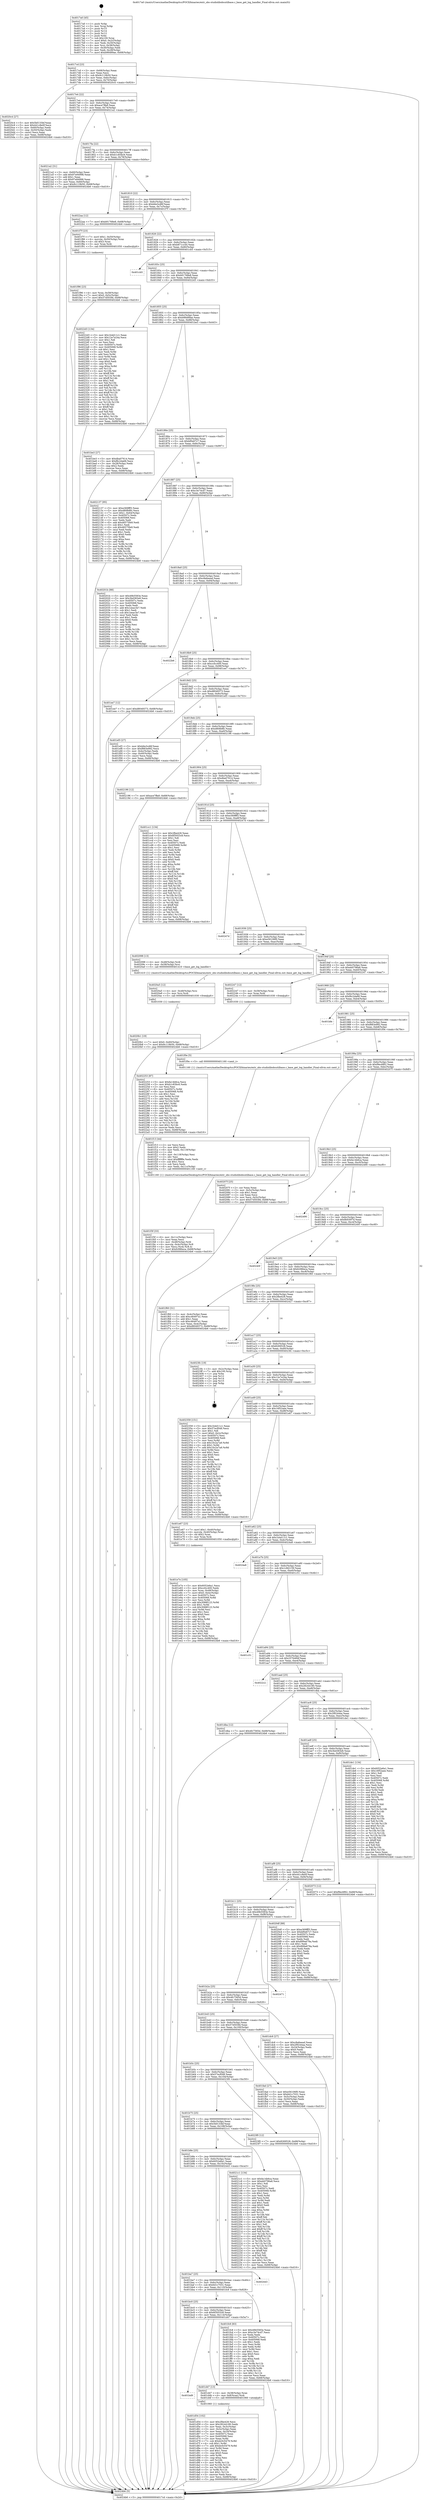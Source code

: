 digraph "0x4017a0" {
  label = "0x4017a0 (/mnt/c/Users/mathe/Desktop/tcc/POCII/binaries/extr_obs-studiolibobsutilbase.c_base_get_log_handler_Final-ollvm.out::main(0))"
  labelloc = "t"
  node[shape=record]

  Entry [label="",width=0.3,height=0.3,shape=circle,fillcolor=black,style=filled]
  "0x4017cd" [label="{
     0x4017cd [23]\l
     | [instrs]\l
     &nbsp;&nbsp;0x4017cd \<+3\>: mov -0x68(%rbp),%eax\l
     &nbsp;&nbsp;0x4017d0 \<+2\>: mov %eax,%ecx\l
     &nbsp;&nbsp;0x4017d2 \<+6\>: sub $0x9c119b50,%ecx\l
     &nbsp;&nbsp;0x4017d8 \<+3\>: mov %eax,-0x6c(%rbp)\l
     &nbsp;&nbsp;0x4017db \<+3\>: mov %ecx,-0x70(%rbp)\l
     &nbsp;&nbsp;0x4017de \<+6\>: je 00000000004020c4 \<main+0x924\>\l
  }"]
  "0x4020c4" [label="{
     0x4020c4 [27]\l
     | [instrs]\l
     &nbsp;&nbsp;0x4020c4 \<+5\>: mov $0x5bf133bf,%eax\l
     &nbsp;&nbsp;0x4020c9 \<+5\>: mov $0x441c8e0f,%ecx\l
     &nbsp;&nbsp;0x4020ce \<+3\>: mov -0x60(%rbp),%edx\l
     &nbsp;&nbsp;0x4020d1 \<+3\>: cmp -0x50(%rbp),%edx\l
     &nbsp;&nbsp;0x4020d4 \<+3\>: cmovl %ecx,%eax\l
     &nbsp;&nbsp;0x4020d7 \<+3\>: mov %eax,-0x68(%rbp)\l
     &nbsp;&nbsp;0x4020da \<+5\>: jmp 00000000004024b6 \<main+0xd16\>\l
  }"]
  "0x4017e4" [label="{
     0x4017e4 [22]\l
     | [instrs]\l
     &nbsp;&nbsp;0x4017e4 \<+5\>: jmp 00000000004017e9 \<main+0x49\>\l
     &nbsp;&nbsp;0x4017e9 \<+3\>: mov -0x6c(%rbp),%eax\l
     &nbsp;&nbsp;0x4017ec \<+5\>: sub $0xace7ffa9,%eax\l
     &nbsp;&nbsp;0x4017f1 \<+3\>: mov %eax,-0x74(%rbp)\l
     &nbsp;&nbsp;0x4017f4 \<+6\>: je 00000000004021a2 \<main+0xa02\>\l
  }"]
  Exit [label="",width=0.3,height=0.3,shape=circle,fillcolor=black,style=filled,peripheries=2]
  "0x4021a2" [label="{
     0x4021a2 [31]\l
     | [instrs]\l
     &nbsp;&nbsp;0x4021a2 \<+3\>: mov -0x60(%rbp),%eax\l
     &nbsp;&nbsp;0x4021a5 \<+5\>: add $0x97e94998,%eax\l
     &nbsp;&nbsp;0x4021aa \<+3\>: add $0x1,%eax\l
     &nbsp;&nbsp;0x4021ad \<+5\>: sub $0x97e94998,%eax\l
     &nbsp;&nbsp;0x4021b2 \<+3\>: mov %eax,-0x60(%rbp)\l
     &nbsp;&nbsp;0x4021b5 \<+7\>: movl $0x9c119b50,-0x68(%rbp)\l
     &nbsp;&nbsp;0x4021bc \<+5\>: jmp 00000000004024b6 \<main+0xd16\>\l
  }"]
  "0x4017fa" [label="{
     0x4017fa [22]\l
     | [instrs]\l
     &nbsp;&nbsp;0x4017fa \<+5\>: jmp 00000000004017ff \<main+0x5f\>\l
     &nbsp;&nbsp;0x4017ff \<+3\>: mov -0x6c(%rbp),%eax\l
     &nbsp;&nbsp;0x401802 \<+5\>: sub $0xb1c83bc6,%eax\l
     &nbsp;&nbsp;0x401807 \<+3\>: mov %eax,-0x78(%rbp)\l
     &nbsp;&nbsp;0x40180a \<+6\>: je 00000000004022aa \<main+0xb0a\>\l
  }"]
  "0x402253" [label="{
     0x402253 [87]\l
     | [instrs]\l
     &nbsp;&nbsp;0x402253 \<+5\>: mov $0xfa14b6ca,%ecx\l
     &nbsp;&nbsp;0x402258 \<+5\>: mov $0xb1c83bc6,%edx\l
     &nbsp;&nbsp;0x40225d \<+2\>: xor %esi,%esi\l
     &nbsp;&nbsp;0x40225f \<+8\>: mov 0x40507c,%r8d\l
     &nbsp;&nbsp;0x402267 \<+8\>: mov 0x405068,%r9d\l
     &nbsp;&nbsp;0x40226f \<+3\>: sub $0x1,%esi\l
     &nbsp;&nbsp;0x402272 \<+3\>: mov %r8d,%r10d\l
     &nbsp;&nbsp;0x402275 \<+3\>: add %esi,%r10d\l
     &nbsp;&nbsp;0x402278 \<+4\>: imul %r10d,%r8d\l
     &nbsp;&nbsp;0x40227c \<+4\>: and $0x1,%r8d\l
     &nbsp;&nbsp;0x402280 \<+4\>: cmp $0x0,%r8d\l
     &nbsp;&nbsp;0x402284 \<+4\>: sete %r11b\l
     &nbsp;&nbsp;0x402288 \<+4\>: cmp $0xa,%r9d\l
     &nbsp;&nbsp;0x40228c \<+3\>: setl %bl\l
     &nbsp;&nbsp;0x40228f \<+3\>: mov %r11b,%r14b\l
     &nbsp;&nbsp;0x402292 \<+3\>: and %bl,%r14b\l
     &nbsp;&nbsp;0x402295 \<+3\>: xor %bl,%r11b\l
     &nbsp;&nbsp;0x402298 \<+3\>: or %r11b,%r14b\l
     &nbsp;&nbsp;0x40229b \<+4\>: test $0x1,%r14b\l
     &nbsp;&nbsp;0x40229f \<+3\>: cmovne %edx,%ecx\l
     &nbsp;&nbsp;0x4022a2 \<+3\>: mov %ecx,-0x68(%rbp)\l
     &nbsp;&nbsp;0x4022a5 \<+5\>: jmp 00000000004024b6 \<main+0xd16\>\l
  }"]
  "0x4022aa" [label="{
     0x4022aa [12]\l
     | [instrs]\l
     &nbsp;&nbsp;0x4022aa \<+7\>: movl $0xb91768e8,-0x68(%rbp)\l
     &nbsp;&nbsp;0x4022b1 \<+5\>: jmp 00000000004024b6 \<main+0xd16\>\l
  }"]
  "0x401810" [label="{
     0x401810 [22]\l
     | [instrs]\l
     &nbsp;&nbsp;0x401810 \<+5\>: jmp 0000000000401815 \<main+0x75\>\l
     &nbsp;&nbsp;0x401815 \<+3\>: mov -0x6c(%rbp),%eax\l
     &nbsp;&nbsp;0x401818 \<+5\>: sub $0xb6e3cd6f,%eax\l
     &nbsp;&nbsp;0x40181d \<+3\>: mov %eax,-0x7c(%rbp)\l
     &nbsp;&nbsp;0x401820 \<+6\>: je 0000000000401f7f \<main+0x7df\>\l
  }"]
  "0x4020b1" [label="{
     0x4020b1 [19]\l
     | [instrs]\l
     &nbsp;&nbsp;0x4020b1 \<+7\>: movl $0x0,-0x60(%rbp)\l
     &nbsp;&nbsp;0x4020b8 \<+7\>: movl $0x9c119b50,-0x68(%rbp)\l
     &nbsp;&nbsp;0x4020bf \<+5\>: jmp 00000000004024b6 \<main+0xd16\>\l
  }"]
  "0x401f7f" [label="{
     0x401f7f [23]\l
     | [instrs]\l
     &nbsp;&nbsp;0x401f7f \<+7\>: movl $0x1,-0x50(%rbp)\l
     &nbsp;&nbsp;0x401f86 \<+4\>: movslq -0x50(%rbp),%rax\l
     &nbsp;&nbsp;0x401f8a \<+4\>: shl $0x3,%rax\l
     &nbsp;&nbsp;0x401f8e \<+3\>: mov %rax,%rdi\l
     &nbsp;&nbsp;0x401f91 \<+5\>: call 0000000000401050 \<malloc@plt\>\l
     | [calls]\l
     &nbsp;&nbsp;0x401050 \{1\} (unknown)\l
  }"]
  "0x401826" [label="{
     0x401826 [22]\l
     | [instrs]\l
     &nbsp;&nbsp;0x401826 \<+5\>: jmp 000000000040182b \<main+0x8b\>\l
     &nbsp;&nbsp;0x40182b \<+3\>: mov -0x6c(%rbp),%eax\l
     &nbsp;&nbsp;0x40182e \<+5\>: sub $0xb871cc44,%eax\l
     &nbsp;&nbsp;0x401833 \<+3\>: mov %eax,-0x80(%rbp)\l
     &nbsp;&nbsp;0x401836 \<+6\>: je 0000000000401cb5 \<main+0x515\>\l
  }"]
  "0x4020a5" [label="{
     0x4020a5 [12]\l
     | [instrs]\l
     &nbsp;&nbsp;0x4020a5 \<+4\>: mov -0x48(%rbp),%rsi\l
     &nbsp;&nbsp;0x4020a9 \<+3\>: mov %rsi,%rdi\l
     &nbsp;&nbsp;0x4020ac \<+5\>: call 0000000000401030 \<free@plt\>\l
     | [calls]\l
     &nbsp;&nbsp;0x401030 \{1\} (unknown)\l
  }"]
  "0x401cb5" [label="{
     0x401cb5\l
  }", style=dashed]
  "0x40183c" [label="{
     0x40183c [25]\l
     | [instrs]\l
     &nbsp;&nbsp;0x40183c \<+5\>: jmp 0000000000401841 \<main+0xa1\>\l
     &nbsp;&nbsp;0x401841 \<+3\>: mov -0x6c(%rbp),%eax\l
     &nbsp;&nbsp;0x401844 \<+5\>: sub $0xb91768e8,%eax\l
     &nbsp;&nbsp;0x401849 \<+6\>: mov %eax,-0x84(%rbp)\l
     &nbsp;&nbsp;0x40184f \<+6\>: je 00000000004022d3 \<main+0xb33\>\l
  }"]
  "0x401f96" [label="{
     0x401f96 [23]\l
     | [instrs]\l
     &nbsp;&nbsp;0x401f96 \<+4\>: mov %rax,-0x58(%rbp)\l
     &nbsp;&nbsp;0x401f9a \<+7\>: movl $0x0,-0x5c(%rbp)\l
     &nbsp;&nbsp;0x401fa1 \<+7\>: movl $0x57d503fd,-0x68(%rbp)\l
     &nbsp;&nbsp;0x401fa8 \<+5\>: jmp 00000000004024b6 \<main+0xd16\>\l
  }"]
  "0x4022d3" [label="{
     0x4022d3 [134]\l
     | [instrs]\l
     &nbsp;&nbsp;0x4022d3 \<+5\>: mov $0x1b4d11c1,%eax\l
     &nbsp;&nbsp;0x4022d8 \<+5\>: mov $0x12e7e24a,%ecx\l
     &nbsp;&nbsp;0x4022dd \<+2\>: mov $0x1,%dl\l
     &nbsp;&nbsp;0x4022df \<+2\>: xor %esi,%esi\l
     &nbsp;&nbsp;0x4022e1 \<+7\>: mov 0x40507c,%edi\l
     &nbsp;&nbsp;0x4022e8 \<+8\>: mov 0x405068,%r8d\l
     &nbsp;&nbsp;0x4022f0 \<+3\>: sub $0x1,%esi\l
     &nbsp;&nbsp;0x4022f3 \<+3\>: mov %edi,%r9d\l
     &nbsp;&nbsp;0x4022f6 \<+3\>: add %esi,%r9d\l
     &nbsp;&nbsp;0x4022f9 \<+4\>: imul %r9d,%edi\l
     &nbsp;&nbsp;0x4022fd \<+3\>: and $0x1,%edi\l
     &nbsp;&nbsp;0x402300 \<+3\>: cmp $0x0,%edi\l
     &nbsp;&nbsp;0x402303 \<+4\>: sete %r10b\l
     &nbsp;&nbsp;0x402307 \<+4\>: cmp $0xa,%r8d\l
     &nbsp;&nbsp;0x40230b \<+4\>: setl %r11b\l
     &nbsp;&nbsp;0x40230f \<+3\>: mov %r10b,%bl\l
     &nbsp;&nbsp;0x402312 \<+3\>: xor $0xff,%bl\l
     &nbsp;&nbsp;0x402315 \<+3\>: mov %r11b,%r14b\l
     &nbsp;&nbsp;0x402318 \<+4\>: xor $0xff,%r14b\l
     &nbsp;&nbsp;0x40231c \<+3\>: xor $0x1,%dl\l
     &nbsp;&nbsp;0x40231f \<+3\>: mov %bl,%r15b\l
     &nbsp;&nbsp;0x402322 \<+4\>: and $0xff,%r15b\l
     &nbsp;&nbsp;0x402326 \<+3\>: and %dl,%r10b\l
     &nbsp;&nbsp;0x402329 \<+3\>: mov %r14b,%r12b\l
     &nbsp;&nbsp;0x40232c \<+4\>: and $0xff,%r12b\l
     &nbsp;&nbsp;0x402330 \<+3\>: and %dl,%r11b\l
     &nbsp;&nbsp;0x402333 \<+3\>: or %r10b,%r15b\l
     &nbsp;&nbsp;0x402336 \<+3\>: or %r11b,%r12b\l
     &nbsp;&nbsp;0x402339 \<+3\>: xor %r12b,%r15b\l
     &nbsp;&nbsp;0x40233c \<+3\>: or %r14b,%bl\l
     &nbsp;&nbsp;0x40233f \<+3\>: xor $0xff,%bl\l
     &nbsp;&nbsp;0x402342 \<+3\>: or $0x1,%dl\l
     &nbsp;&nbsp;0x402345 \<+2\>: and %dl,%bl\l
     &nbsp;&nbsp;0x402347 \<+3\>: or %bl,%r15b\l
     &nbsp;&nbsp;0x40234a \<+4\>: test $0x1,%r15b\l
     &nbsp;&nbsp;0x40234e \<+3\>: cmovne %ecx,%eax\l
     &nbsp;&nbsp;0x402351 \<+3\>: mov %eax,-0x68(%rbp)\l
     &nbsp;&nbsp;0x402354 \<+5\>: jmp 00000000004024b6 \<main+0xd16\>\l
  }"]
  "0x401855" [label="{
     0x401855 [25]\l
     | [instrs]\l
     &nbsp;&nbsp;0x401855 \<+5\>: jmp 000000000040185a \<main+0xba\>\l
     &nbsp;&nbsp;0x40185a \<+3\>: mov -0x6c(%rbp),%eax\l
     &nbsp;&nbsp;0x40185d \<+5\>: sub $0xb98489ae,%eax\l
     &nbsp;&nbsp;0x401862 \<+6\>: mov %eax,-0x88(%rbp)\l
     &nbsp;&nbsp;0x401868 \<+6\>: je 0000000000401be3 \<main+0x443\>\l
  }"]
  "0x401f3f" [label="{
     0x401f3f [33]\l
     | [instrs]\l
     &nbsp;&nbsp;0x401f3f \<+6\>: mov -0x11c(%rbp),%ecx\l
     &nbsp;&nbsp;0x401f45 \<+3\>: imul %eax,%ecx\l
     &nbsp;&nbsp;0x401f48 \<+4\>: mov -0x48(%rbp),%rdi\l
     &nbsp;&nbsp;0x401f4c \<+4\>: movslq -0x4c(%rbp),%r8\l
     &nbsp;&nbsp;0x401f50 \<+4\>: mov %ecx,(%rdi,%r8,4)\l
     &nbsp;&nbsp;0x401f54 \<+7\>: movl $0xfc086eca,-0x68(%rbp)\l
     &nbsp;&nbsp;0x401f5b \<+5\>: jmp 00000000004024b6 \<main+0xd16\>\l
  }"]
  "0x401be3" [label="{
     0x401be3 [27]\l
     | [instrs]\l
     &nbsp;&nbsp;0x401be3 \<+5\>: mov $0xdba07614,%eax\l
     &nbsp;&nbsp;0x401be8 \<+5\>: mov $0xf6c2da68,%ecx\l
     &nbsp;&nbsp;0x401bed \<+3\>: mov -0x28(%rbp),%edx\l
     &nbsp;&nbsp;0x401bf0 \<+3\>: cmp $0x2,%edx\l
     &nbsp;&nbsp;0x401bf3 \<+3\>: cmovne %ecx,%eax\l
     &nbsp;&nbsp;0x401bf6 \<+3\>: mov %eax,-0x68(%rbp)\l
     &nbsp;&nbsp;0x401bf9 \<+5\>: jmp 00000000004024b6 \<main+0xd16\>\l
  }"]
  "0x40186e" [label="{
     0x40186e [25]\l
     | [instrs]\l
     &nbsp;&nbsp;0x40186e \<+5\>: jmp 0000000000401873 \<main+0xd3\>\l
     &nbsp;&nbsp;0x401873 \<+3\>: mov -0x6c(%rbp),%eax\l
     &nbsp;&nbsp;0x401876 \<+5\>: sub $0xbf0e67c7,%eax\l
     &nbsp;&nbsp;0x40187b \<+6\>: mov %eax,-0x8c(%rbp)\l
     &nbsp;&nbsp;0x401881 \<+6\>: je 0000000000402137 \<main+0x997\>\l
  }"]
  "0x4024b6" [label="{
     0x4024b6 [5]\l
     | [instrs]\l
     &nbsp;&nbsp;0x4024b6 \<+5\>: jmp 00000000004017cd \<main+0x2d\>\l
  }"]
  "0x4017a0" [label="{
     0x4017a0 [45]\l
     | [instrs]\l
     &nbsp;&nbsp;0x4017a0 \<+1\>: push %rbp\l
     &nbsp;&nbsp;0x4017a1 \<+3\>: mov %rsp,%rbp\l
     &nbsp;&nbsp;0x4017a4 \<+2\>: push %r15\l
     &nbsp;&nbsp;0x4017a6 \<+2\>: push %r14\l
     &nbsp;&nbsp;0x4017a8 \<+2\>: push %r12\l
     &nbsp;&nbsp;0x4017aa \<+1\>: push %rbx\l
     &nbsp;&nbsp;0x4017ab \<+7\>: sub $0x100,%rsp\l
     &nbsp;&nbsp;0x4017b2 \<+7\>: movl $0x0,-0x2c(%rbp)\l
     &nbsp;&nbsp;0x4017b9 \<+3\>: mov %edi,-0x30(%rbp)\l
     &nbsp;&nbsp;0x4017bc \<+4\>: mov %rsi,-0x38(%rbp)\l
     &nbsp;&nbsp;0x4017c0 \<+3\>: mov -0x30(%rbp),%edi\l
     &nbsp;&nbsp;0x4017c3 \<+3\>: mov %edi,-0x28(%rbp)\l
     &nbsp;&nbsp;0x4017c6 \<+7\>: movl $0xb98489ae,-0x68(%rbp)\l
  }"]
  "0x401f13" [label="{
     0x401f13 [44]\l
     | [instrs]\l
     &nbsp;&nbsp;0x401f13 \<+2\>: xor %ecx,%ecx\l
     &nbsp;&nbsp;0x401f15 \<+5\>: mov $0x2,%edx\l
     &nbsp;&nbsp;0x401f1a \<+6\>: mov %edx,-0x118(%rbp)\l
     &nbsp;&nbsp;0x401f20 \<+1\>: cltd\l
     &nbsp;&nbsp;0x401f21 \<+6\>: mov -0x118(%rbp),%esi\l
     &nbsp;&nbsp;0x401f27 \<+2\>: idiv %esi\l
     &nbsp;&nbsp;0x401f29 \<+6\>: imul $0xfffffffe,%edx,%edx\l
     &nbsp;&nbsp;0x401f2f \<+3\>: sub $0x1,%ecx\l
     &nbsp;&nbsp;0x401f32 \<+2\>: sub %ecx,%edx\l
     &nbsp;&nbsp;0x401f34 \<+6\>: mov %edx,-0x11c(%rbp)\l
     &nbsp;&nbsp;0x401f3a \<+5\>: call 0000000000401160 \<next_i\>\l
     | [calls]\l
     &nbsp;&nbsp;0x401160 \{1\} (/mnt/c/Users/mathe/Desktop/tcc/POCII/binaries/extr_obs-studiolibobsutilbase.c_base_get_log_handler_Final-ollvm.out::next_i)\l
  }"]
  "0x402137" [label="{
     0x402137 [95]\l
     | [instrs]\l
     &nbsp;&nbsp;0x402137 \<+5\>: mov $0xe369fff3,%eax\l
     &nbsp;&nbsp;0x40213c \<+5\>: mov $0xd80fb8fc,%ecx\l
     &nbsp;&nbsp;0x402141 \<+7\>: movl $0x1,-0x64(%rbp)\l
     &nbsp;&nbsp;0x402148 \<+7\>: mov 0x40507c,%edx\l
     &nbsp;&nbsp;0x40214f \<+7\>: mov 0x405068,%esi\l
     &nbsp;&nbsp;0x402156 \<+2\>: mov %edx,%edi\l
     &nbsp;&nbsp;0x402158 \<+6\>: add $0x46575fe9,%edi\l
     &nbsp;&nbsp;0x40215e \<+3\>: sub $0x1,%edi\l
     &nbsp;&nbsp;0x402161 \<+6\>: sub $0x46575fe9,%edi\l
     &nbsp;&nbsp;0x402167 \<+3\>: imul %edi,%edx\l
     &nbsp;&nbsp;0x40216a \<+3\>: and $0x1,%edx\l
     &nbsp;&nbsp;0x40216d \<+3\>: cmp $0x0,%edx\l
     &nbsp;&nbsp;0x402170 \<+4\>: sete %r8b\l
     &nbsp;&nbsp;0x402174 \<+3\>: cmp $0xa,%esi\l
     &nbsp;&nbsp;0x402177 \<+4\>: setl %r9b\l
     &nbsp;&nbsp;0x40217b \<+3\>: mov %r8b,%r10b\l
     &nbsp;&nbsp;0x40217e \<+3\>: and %r9b,%r10b\l
     &nbsp;&nbsp;0x402181 \<+3\>: xor %r9b,%r8b\l
     &nbsp;&nbsp;0x402184 \<+3\>: or %r8b,%r10b\l
     &nbsp;&nbsp;0x402187 \<+4\>: test $0x1,%r10b\l
     &nbsp;&nbsp;0x40218b \<+3\>: cmovne %ecx,%eax\l
     &nbsp;&nbsp;0x40218e \<+3\>: mov %eax,-0x68(%rbp)\l
     &nbsp;&nbsp;0x402191 \<+5\>: jmp 00000000004024b6 \<main+0xd16\>\l
  }"]
  "0x401887" [label="{
     0x401887 [25]\l
     | [instrs]\l
     &nbsp;&nbsp;0x401887 \<+5\>: jmp 000000000040188c \<main+0xec\>\l
     &nbsp;&nbsp;0x40188c \<+3\>: mov -0x6c(%rbp),%eax\l
     &nbsp;&nbsp;0x40188f \<+5\>: sub $0xc3e74cd7,%eax\l
     &nbsp;&nbsp;0x401894 \<+6\>: mov %eax,-0x90(%rbp)\l
     &nbsp;&nbsp;0x40189a \<+6\>: je 000000000040201b \<main+0x87b\>\l
  }"]
  "0x401e7e" [label="{
     0x401e7e [105]\l
     | [instrs]\l
     &nbsp;&nbsp;0x401e7e \<+5\>: mov $0x6052e6a1,%ecx\l
     &nbsp;&nbsp;0x401e83 \<+5\>: mov $0xccfcc400,%edx\l
     &nbsp;&nbsp;0x401e88 \<+4\>: mov %rax,-0x48(%rbp)\l
     &nbsp;&nbsp;0x401e8c \<+7\>: movl $0x0,-0x4c(%rbp)\l
     &nbsp;&nbsp;0x401e93 \<+7\>: mov 0x40507c,%esi\l
     &nbsp;&nbsp;0x401e9a \<+8\>: mov 0x405068,%r8d\l
     &nbsp;&nbsp;0x401ea2 \<+3\>: mov %esi,%r9d\l
     &nbsp;&nbsp;0x401ea5 \<+7\>: add $0x3088f123,%r9d\l
     &nbsp;&nbsp;0x401eac \<+4\>: sub $0x1,%r9d\l
     &nbsp;&nbsp;0x401eb0 \<+7\>: sub $0x3088f123,%r9d\l
     &nbsp;&nbsp;0x401eb7 \<+4\>: imul %r9d,%esi\l
     &nbsp;&nbsp;0x401ebb \<+3\>: and $0x1,%esi\l
     &nbsp;&nbsp;0x401ebe \<+3\>: cmp $0x0,%esi\l
     &nbsp;&nbsp;0x401ec1 \<+4\>: sete %r10b\l
     &nbsp;&nbsp;0x401ec5 \<+4\>: cmp $0xa,%r8d\l
     &nbsp;&nbsp;0x401ec9 \<+4\>: setl %r11b\l
     &nbsp;&nbsp;0x401ecd \<+3\>: mov %r10b,%bl\l
     &nbsp;&nbsp;0x401ed0 \<+3\>: and %r11b,%bl\l
     &nbsp;&nbsp;0x401ed3 \<+3\>: xor %r11b,%r10b\l
     &nbsp;&nbsp;0x401ed6 \<+3\>: or %r10b,%bl\l
     &nbsp;&nbsp;0x401ed9 \<+3\>: test $0x1,%bl\l
     &nbsp;&nbsp;0x401edc \<+3\>: cmovne %edx,%ecx\l
     &nbsp;&nbsp;0x401edf \<+3\>: mov %ecx,-0x68(%rbp)\l
     &nbsp;&nbsp;0x401ee2 \<+5\>: jmp 00000000004024b6 \<main+0xd16\>\l
  }"]
  "0x40201b" [label="{
     0x40201b [88]\l
     | [instrs]\l
     &nbsp;&nbsp;0x40201b \<+5\>: mov $0x49b5583e,%eax\l
     &nbsp;&nbsp;0x402020 \<+5\>: mov $0x3bd383e8,%ecx\l
     &nbsp;&nbsp;0x402025 \<+7\>: mov 0x40507c,%edx\l
     &nbsp;&nbsp;0x40202c \<+7\>: mov 0x405068,%esi\l
     &nbsp;&nbsp;0x402033 \<+2\>: mov %edx,%edi\l
     &nbsp;&nbsp;0x402035 \<+6\>: add $0x1eeac3e7,%edi\l
     &nbsp;&nbsp;0x40203b \<+3\>: sub $0x1,%edi\l
     &nbsp;&nbsp;0x40203e \<+6\>: sub $0x1eeac3e7,%edi\l
     &nbsp;&nbsp;0x402044 \<+3\>: imul %edi,%edx\l
     &nbsp;&nbsp;0x402047 \<+3\>: and $0x1,%edx\l
     &nbsp;&nbsp;0x40204a \<+3\>: cmp $0x0,%edx\l
     &nbsp;&nbsp;0x40204d \<+4\>: sete %r8b\l
     &nbsp;&nbsp;0x402051 \<+3\>: cmp $0xa,%esi\l
     &nbsp;&nbsp;0x402054 \<+4\>: setl %r9b\l
     &nbsp;&nbsp;0x402058 \<+3\>: mov %r8b,%r10b\l
     &nbsp;&nbsp;0x40205b \<+3\>: and %r9b,%r10b\l
     &nbsp;&nbsp;0x40205e \<+3\>: xor %r9b,%r8b\l
     &nbsp;&nbsp;0x402061 \<+3\>: or %r8b,%r10b\l
     &nbsp;&nbsp;0x402064 \<+4\>: test $0x1,%r10b\l
     &nbsp;&nbsp;0x402068 \<+3\>: cmovne %ecx,%eax\l
     &nbsp;&nbsp;0x40206b \<+3\>: mov %eax,-0x68(%rbp)\l
     &nbsp;&nbsp;0x40206e \<+5\>: jmp 00000000004024b6 \<main+0xd16\>\l
  }"]
  "0x4018a0" [label="{
     0x4018a0 [25]\l
     | [instrs]\l
     &nbsp;&nbsp;0x4018a0 \<+5\>: jmp 00000000004018a5 \<main+0x105\>\l
     &nbsp;&nbsp;0x4018a5 \<+3\>: mov -0x6c(%rbp),%eax\l
     &nbsp;&nbsp;0x4018a8 \<+5\>: sub $0xc8a6eead,%eax\l
     &nbsp;&nbsp;0x4018ad \<+6\>: mov %eax,-0x94(%rbp)\l
     &nbsp;&nbsp;0x4018b3 \<+6\>: je 00000000004022b6 \<main+0xb16\>\l
  }"]
  "0x401d54" [label="{
     0x401d54 [102]\l
     | [instrs]\l
     &nbsp;&nbsp;0x401d54 \<+5\>: mov $0x2fbe428,%ecx\l
     &nbsp;&nbsp;0x401d59 \<+5\>: mov $0x28244180,%edx\l
     &nbsp;&nbsp;0x401d5e \<+3\>: mov %eax,-0x3c(%rbp)\l
     &nbsp;&nbsp;0x401d61 \<+3\>: mov -0x3c(%rbp),%eax\l
     &nbsp;&nbsp;0x401d64 \<+3\>: mov %eax,-0x24(%rbp)\l
     &nbsp;&nbsp;0x401d67 \<+7\>: mov 0x40507c,%eax\l
     &nbsp;&nbsp;0x401d6e \<+7\>: mov 0x405068,%esi\l
     &nbsp;&nbsp;0x401d75 \<+3\>: mov %eax,%r8d\l
     &nbsp;&nbsp;0x401d78 \<+7\>: sub $0xdc0c5479,%r8d\l
     &nbsp;&nbsp;0x401d7f \<+4\>: sub $0x1,%r8d\l
     &nbsp;&nbsp;0x401d83 \<+7\>: add $0xdc0c5479,%r8d\l
     &nbsp;&nbsp;0x401d8a \<+4\>: imul %r8d,%eax\l
     &nbsp;&nbsp;0x401d8e \<+3\>: and $0x1,%eax\l
     &nbsp;&nbsp;0x401d91 \<+3\>: cmp $0x0,%eax\l
     &nbsp;&nbsp;0x401d94 \<+4\>: sete %r9b\l
     &nbsp;&nbsp;0x401d98 \<+3\>: cmp $0xa,%esi\l
     &nbsp;&nbsp;0x401d9b \<+4\>: setl %r10b\l
     &nbsp;&nbsp;0x401d9f \<+3\>: mov %r9b,%r11b\l
     &nbsp;&nbsp;0x401da2 \<+3\>: and %r10b,%r11b\l
     &nbsp;&nbsp;0x401da5 \<+3\>: xor %r10b,%r9b\l
     &nbsp;&nbsp;0x401da8 \<+3\>: or %r9b,%r11b\l
     &nbsp;&nbsp;0x401dab \<+4\>: test $0x1,%r11b\l
     &nbsp;&nbsp;0x401daf \<+3\>: cmovne %edx,%ecx\l
     &nbsp;&nbsp;0x401db2 \<+3\>: mov %ecx,-0x68(%rbp)\l
     &nbsp;&nbsp;0x401db5 \<+5\>: jmp 00000000004024b6 \<main+0xd16\>\l
  }"]
  "0x4022b6" [label="{
     0x4022b6\l
  }", style=dashed]
  "0x4018b9" [label="{
     0x4018b9 [25]\l
     | [instrs]\l
     &nbsp;&nbsp;0x4018b9 \<+5\>: jmp 00000000004018be \<main+0x11e\>\l
     &nbsp;&nbsp;0x4018be \<+3\>: mov -0x6c(%rbp),%eax\l
     &nbsp;&nbsp;0x4018c1 \<+5\>: sub $0xccfcc400,%eax\l
     &nbsp;&nbsp;0x4018c6 \<+6\>: mov %eax,-0x98(%rbp)\l
     &nbsp;&nbsp;0x4018cc \<+6\>: je 0000000000401ee7 \<main+0x747\>\l
  }"]
  "0x401bd9" [label="{
     0x401bd9\l
  }", style=dashed]
  "0x401ee7" [label="{
     0x401ee7 [12]\l
     | [instrs]\l
     &nbsp;&nbsp;0x401ee7 \<+7\>: movl $0xd8049373,-0x68(%rbp)\l
     &nbsp;&nbsp;0x401eee \<+5\>: jmp 00000000004024b6 \<main+0xd16\>\l
  }"]
  "0x4018d2" [label="{
     0x4018d2 [25]\l
     | [instrs]\l
     &nbsp;&nbsp;0x4018d2 \<+5\>: jmp 00000000004018d7 \<main+0x137\>\l
     &nbsp;&nbsp;0x4018d7 \<+3\>: mov -0x6c(%rbp),%eax\l
     &nbsp;&nbsp;0x4018da \<+5\>: sub $0xd8049373,%eax\l
     &nbsp;&nbsp;0x4018df \<+6\>: mov %eax,-0x9c(%rbp)\l
     &nbsp;&nbsp;0x4018e5 \<+6\>: je 0000000000401ef3 \<main+0x753\>\l
  }"]
  "0x401d47" [label="{
     0x401d47 [13]\l
     | [instrs]\l
     &nbsp;&nbsp;0x401d47 \<+4\>: mov -0x38(%rbp),%rax\l
     &nbsp;&nbsp;0x401d4b \<+4\>: mov 0x8(%rax),%rdi\l
     &nbsp;&nbsp;0x401d4f \<+5\>: call 0000000000401060 \<atoi@plt\>\l
     | [calls]\l
     &nbsp;&nbsp;0x401060 \{1\} (unknown)\l
  }"]
  "0x401ef3" [label="{
     0x401ef3 [27]\l
     | [instrs]\l
     &nbsp;&nbsp;0x401ef3 \<+5\>: mov $0xb6e3cd6f,%eax\l
     &nbsp;&nbsp;0x401ef8 \<+5\>: mov $0xf883e992,%ecx\l
     &nbsp;&nbsp;0x401efd \<+3\>: mov -0x4c(%rbp),%edx\l
     &nbsp;&nbsp;0x401f00 \<+3\>: cmp -0x40(%rbp),%edx\l
     &nbsp;&nbsp;0x401f03 \<+3\>: cmovl %ecx,%eax\l
     &nbsp;&nbsp;0x401f06 \<+3\>: mov %eax,-0x68(%rbp)\l
     &nbsp;&nbsp;0x401f09 \<+5\>: jmp 00000000004024b6 \<main+0xd16\>\l
  }"]
  "0x4018eb" [label="{
     0x4018eb [25]\l
     | [instrs]\l
     &nbsp;&nbsp;0x4018eb \<+5\>: jmp 00000000004018f0 \<main+0x150\>\l
     &nbsp;&nbsp;0x4018f0 \<+3\>: mov -0x6c(%rbp),%eax\l
     &nbsp;&nbsp;0x4018f3 \<+5\>: sub $0xd80fb8fc,%eax\l
     &nbsp;&nbsp;0x4018f8 \<+6\>: mov %eax,-0xa0(%rbp)\l
     &nbsp;&nbsp;0x4018fe \<+6\>: je 0000000000402196 \<main+0x9f6\>\l
  }"]
  "0x401bc0" [label="{
     0x401bc0 [25]\l
     | [instrs]\l
     &nbsp;&nbsp;0x401bc0 \<+5\>: jmp 0000000000401bc5 \<main+0x425\>\l
     &nbsp;&nbsp;0x401bc5 \<+3\>: mov -0x6c(%rbp),%eax\l
     &nbsp;&nbsp;0x401bc8 \<+5\>: sub $0x6f3053c8,%eax\l
     &nbsp;&nbsp;0x401bcd \<+6\>: mov %eax,-0x114(%rbp)\l
     &nbsp;&nbsp;0x401bd3 \<+6\>: je 0000000000401d47 \<main+0x5a7\>\l
  }"]
  "0x402196" [label="{
     0x402196 [12]\l
     | [instrs]\l
     &nbsp;&nbsp;0x402196 \<+7\>: movl $0xace7ffa9,-0x68(%rbp)\l
     &nbsp;&nbsp;0x40219d \<+5\>: jmp 00000000004024b6 \<main+0xd16\>\l
  }"]
  "0x401904" [label="{
     0x401904 [25]\l
     | [instrs]\l
     &nbsp;&nbsp;0x401904 \<+5\>: jmp 0000000000401909 \<main+0x169\>\l
     &nbsp;&nbsp;0x401909 \<+3\>: mov -0x6c(%rbp),%eax\l
     &nbsp;&nbsp;0x40190c \<+5\>: sub $0xdba07614,%eax\l
     &nbsp;&nbsp;0x401911 \<+6\>: mov %eax,-0xa4(%rbp)\l
     &nbsp;&nbsp;0x401917 \<+6\>: je 0000000000401cc1 \<main+0x521\>\l
  }"]
  "0x401fc8" [label="{
     0x401fc8 [83]\l
     | [instrs]\l
     &nbsp;&nbsp;0x401fc8 \<+5\>: mov $0x49b5583e,%eax\l
     &nbsp;&nbsp;0x401fcd \<+5\>: mov $0xc3e74cd7,%ecx\l
     &nbsp;&nbsp;0x401fd2 \<+2\>: xor %edx,%edx\l
     &nbsp;&nbsp;0x401fd4 \<+7\>: mov 0x40507c,%esi\l
     &nbsp;&nbsp;0x401fdb \<+7\>: mov 0x405068,%edi\l
     &nbsp;&nbsp;0x401fe2 \<+3\>: sub $0x1,%edx\l
     &nbsp;&nbsp;0x401fe5 \<+3\>: mov %esi,%r8d\l
     &nbsp;&nbsp;0x401fe8 \<+3\>: add %edx,%r8d\l
     &nbsp;&nbsp;0x401feb \<+4\>: imul %r8d,%esi\l
     &nbsp;&nbsp;0x401fef \<+3\>: and $0x1,%esi\l
     &nbsp;&nbsp;0x401ff2 \<+3\>: cmp $0x0,%esi\l
     &nbsp;&nbsp;0x401ff5 \<+4\>: sete %r9b\l
     &nbsp;&nbsp;0x401ff9 \<+3\>: cmp $0xa,%edi\l
     &nbsp;&nbsp;0x401ffc \<+4\>: setl %r10b\l
     &nbsp;&nbsp;0x402000 \<+3\>: mov %r9b,%r11b\l
     &nbsp;&nbsp;0x402003 \<+3\>: and %r10b,%r11b\l
     &nbsp;&nbsp;0x402006 \<+3\>: xor %r10b,%r9b\l
     &nbsp;&nbsp;0x402009 \<+3\>: or %r9b,%r11b\l
     &nbsp;&nbsp;0x40200c \<+4\>: test $0x1,%r11b\l
     &nbsp;&nbsp;0x402010 \<+3\>: cmovne %ecx,%eax\l
     &nbsp;&nbsp;0x402013 \<+3\>: mov %eax,-0x68(%rbp)\l
     &nbsp;&nbsp;0x402016 \<+5\>: jmp 00000000004024b6 \<main+0xd16\>\l
  }"]
  "0x401cc1" [label="{
     0x401cc1 [134]\l
     | [instrs]\l
     &nbsp;&nbsp;0x401cc1 \<+5\>: mov $0x2fbe428,%eax\l
     &nbsp;&nbsp;0x401cc6 \<+5\>: mov $0x6f3053c8,%ecx\l
     &nbsp;&nbsp;0x401ccb \<+2\>: mov $0x1,%dl\l
     &nbsp;&nbsp;0x401ccd \<+2\>: xor %esi,%esi\l
     &nbsp;&nbsp;0x401ccf \<+7\>: mov 0x40507c,%edi\l
     &nbsp;&nbsp;0x401cd6 \<+8\>: mov 0x405068,%r8d\l
     &nbsp;&nbsp;0x401cde \<+3\>: sub $0x1,%esi\l
     &nbsp;&nbsp;0x401ce1 \<+3\>: mov %edi,%r9d\l
     &nbsp;&nbsp;0x401ce4 \<+3\>: add %esi,%r9d\l
     &nbsp;&nbsp;0x401ce7 \<+4\>: imul %r9d,%edi\l
     &nbsp;&nbsp;0x401ceb \<+3\>: and $0x1,%edi\l
     &nbsp;&nbsp;0x401cee \<+3\>: cmp $0x0,%edi\l
     &nbsp;&nbsp;0x401cf1 \<+4\>: sete %r10b\l
     &nbsp;&nbsp;0x401cf5 \<+4\>: cmp $0xa,%r8d\l
     &nbsp;&nbsp;0x401cf9 \<+4\>: setl %r11b\l
     &nbsp;&nbsp;0x401cfd \<+3\>: mov %r10b,%bl\l
     &nbsp;&nbsp;0x401d00 \<+3\>: xor $0xff,%bl\l
     &nbsp;&nbsp;0x401d03 \<+3\>: mov %r11b,%r14b\l
     &nbsp;&nbsp;0x401d06 \<+4\>: xor $0xff,%r14b\l
     &nbsp;&nbsp;0x401d0a \<+3\>: xor $0x0,%dl\l
     &nbsp;&nbsp;0x401d0d \<+3\>: mov %bl,%r15b\l
     &nbsp;&nbsp;0x401d10 \<+4\>: and $0x0,%r15b\l
     &nbsp;&nbsp;0x401d14 \<+3\>: and %dl,%r10b\l
     &nbsp;&nbsp;0x401d17 \<+3\>: mov %r14b,%r12b\l
     &nbsp;&nbsp;0x401d1a \<+4\>: and $0x0,%r12b\l
     &nbsp;&nbsp;0x401d1e \<+3\>: and %dl,%r11b\l
     &nbsp;&nbsp;0x401d21 \<+3\>: or %r10b,%r15b\l
     &nbsp;&nbsp;0x401d24 \<+3\>: or %r11b,%r12b\l
     &nbsp;&nbsp;0x401d27 \<+3\>: xor %r12b,%r15b\l
     &nbsp;&nbsp;0x401d2a \<+3\>: or %r14b,%bl\l
     &nbsp;&nbsp;0x401d2d \<+3\>: xor $0xff,%bl\l
     &nbsp;&nbsp;0x401d30 \<+3\>: or $0x0,%dl\l
     &nbsp;&nbsp;0x401d33 \<+2\>: and %dl,%bl\l
     &nbsp;&nbsp;0x401d35 \<+3\>: or %bl,%r15b\l
     &nbsp;&nbsp;0x401d38 \<+4\>: test $0x1,%r15b\l
     &nbsp;&nbsp;0x401d3c \<+3\>: cmovne %ecx,%eax\l
     &nbsp;&nbsp;0x401d3f \<+3\>: mov %eax,-0x68(%rbp)\l
     &nbsp;&nbsp;0x401d42 \<+5\>: jmp 00000000004024b6 \<main+0xd16\>\l
  }"]
  "0x40191d" [label="{
     0x40191d [25]\l
     | [instrs]\l
     &nbsp;&nbsp;0x40191d \<+5\>: jmp 0000000000401922 \<main+0x182\>\l
     &nbsp;&nbsp;0x401922 \<+3\>: mov -0x6c(%rbp),%eax\l
     &nbsp;&nbsp;0x401925 \<+5\>: sub $0xe369fff3,%eax\l
     &nbsp;&nbsp;0x40192a \<+6\>: mov %eax,-0xa8(%rbp)\l
     &nbsp;&nbsp;0x401930 \<+6\>: je 000000000040247d \<main+0xcdd\>\l
  }"]
  "0x401ba7" [label="{
     0x401ba7 [25]\l
     | [instrs]\l
     &nbsp;&nbsp;0x401ba7 \<+5\>: jmp 0000000000401bac \<main+0x40c\>\l
     &nbsp;&nbsp;0x401bac \<+3\>: mov -0x6c(%rbp),%eax\l
     &nbsp;&nbsp;0x401baf \<+5\>: sub $0x6d1c7031,%eax\l
     &nbsp;&nbsp;0x401bb4 \<+6\>: mov %eax,-0x110(%rbp)\l
     &nbsp;&nbsp;0x401bba \<+6\>: je 0000000000401fc8 \<main+0x828\>\l
  }"]
  "0x40247d" [label="{
     0x40247d\l
  }", style=dashed]
  "0x401936" [label="{
     0x401936 [25]\l
     | [instrs]\l
     &nbsp;&nbsp;0x401936 \<+5\>: jmp 000000000040193b \<main+0x19b\>\l
     &nbsp;&nbsp;0x40193b \<+3\>: mov -0x6c(%rbp),%eax\l
     &nbsp;&nbsp;0x40193e \<+5\>: sub $0xe56106f0,%eax\l
     &nbsp;&nbsp;0x401943 \<+6\>: mov %eax,-0xac(%rbp)\l
     &nbsp;&nbsp;0x401949 \<+6\>: je 0000000000402098 \<main+0x8f8\>\l
  }"]
  "0x402443" [label="{
     0x402443\l
  }", style=dashed]
  "0x402098" [label="{
     0x402098 [13]\l
     | [instrs]\l
     &nbsp;&nbsp;0x402098 \<+4\>: mov -0x48(%rbp),%rdi\l
     &nbsp;&nbsp;0x40209c \<+4\>: mov -0x58(%rbp),%rsi\l
     &nbsp;&nbsp;0x4020a0 \<+5\>: call 0000000000401410 \<base_get_log_handler\>\l
     | [calls]\l
     &nbsp;&nbsp;0x401410 \{1\} (/mnt/c/Users/mathe/Desktop/tcc/POCII/binaries/extr_obs-studiolibobsutilbase.c_base_get_log_handler_Final-ollvm.out::base_get_log_handler)\l
  }"]
  "0x40194f" [label="{
     0x40194f [25]\l
     | [instrs]\l
     &nbsp;&nbsp;0x40194f \<+5\>: jmp 0000000000401954 \<main+0x1b4\>\l
     &nbsp;&nbsp;0x401954 \<+3\>: mov -0x6c(%rbp),%eax\l
     &nbsp;&nbsp;0x401957 \<+5\>: sub $0xeb0796a6,%eax\l
     &nbsp;&nbsp;0x40195c \<+6\>: mov %eax,-0xb0(%rbp)\l
     &nbsp;&nbsp;0x401962 \<+6\>: je 0000000000402247 \<main+0xaa7\>\l
  }"]
  "0x401b8e" [label="{
     0x401b8e [25]\l
     | [instrs]\l
     &nbsp;&nbsp;0x401b8e \<+5\>: jmp 0000000000401b93 \<main+0x3f3\>\l
     &nbsp;&nbsp;0x401b93 \<+3\>: mov -0x6c(%rbp),%eax\l
     &nbsp;&nbsp;0x401b96 \<+5\>: sub $0x6052e6a1,%eax\l
     &nbsp;&nbsp;0x401b9b \<+6\>: mov %eax,-0x10c(%rbp)\l
     &nbsp;&nbsp;0x401ba1 \<+6\>: je 0000000000402443 \<main+0xca3\>\l
  }"]
  "0x402247" [label="{
     0x402247 [12]\l
     | [instrs]\l
     &nbsp;&nbsp;0x402247 \<+4\>: mov -0x58(%rbp),%rax\l
     &nbsp;&nbsp;0x40224b \<+3\>: mov %rax,%rdi\l
     &nbsp;&nbsp;0x40224e \<+5\>: call 0000000000401030 \<free@plt\>\l
     | [calls]\l
     &nbsp;&nbsp;0x401030 \{1\} (unknown)\l
  }"]
  "0x401968" [label="{
     0x401968 [25]\l
     | [instrs]\l
     &nbsp;&nbsp;0x401968 \<+5\>: jmp 000000000040196d \<main+0x1cd\>\l
     &nbsp;&nbsp;0x40196d \<+3\>: mov -0x6c(%rbp),%eax\l
     &nbsp;&nbsp;0x401970 \<+5\>: sub $0xf6c2da68,%eax\l
     &nbsp;&nbsp;0x401975 \<+6\>: mov %eax,-0xb4(%rbp)\l
     &nbsp;&nbsp;0x40197b \<+6\>: je 0000000000401bfe \<main+0x45e\>\l
  }"]
  "0x4021c1" [label="{
     0x4021c1 [134]\l
     | [instrs]\l
     &nbsp;&nbsp;0x4021c1 \<+5\>: mov $0xfa14b6ca,%eax\l
     &nbsp;&nbsp;0x4021c6 \<+5\>: mov $0xeb0796a6,%ecx\l
     &nbsp;&nbsp;0x4021cb \<+2\>: mov $0x1,%dl\l
     &nbsp;&nbsp;0x4021cd \<+2\>: xor %esi,%esi\l
     &nbsp;&nbsp;0x4021cf \<+7\>: mov 0x40507c,%edi\l
     &nbsp;&nbsp;0x4021d6 \<+8\>: mov 0x405068,%r8d\l
     &nbsp;&nbsp;0x4021de \<+3\>: sub $0x1,%esi\l
     &nbsp;&nbsp;0x4021e1 \<+3\>: mov %edi,%r9d\l
     &nbsp;&nbsp;0x4021e4 \<+3\>: add %esi,%r9d\l
     &nbsp;&nbsp;0x4021e7 \<+4\>: imul %r9d,%edi\l
     &nbsp;&nbsp;0x4021eb \<+3\>: and $0x1,%edi\l
     &nbsp;&nbsp;0x4021ee \<+3\>: cmp $0x0,%edi\l
     &nbsp;&nbsp;0x4021f1 \<+4\>: sete %r10b\l
     &nbsp;&nbsp;0x4021f5 \<+4\>: cmp $0xa,%r8d\l
     &nbsp;&nbsp;0x4021f9 \<+4\>: setl %r11b\l
     &nbsp;&nbsp;0x4021fd \<+3\>: mov %r10b,%bl\l
     &nbsp;&nbsp;0x402200 \<+3\>: xor $0xff,%bl\l
     &nbsp;&nbsp;0x402203 \<+3\>: mov %r11b,%r14b\l
     &nbsp;&nbsp;0x402206 \<+4\>: xor $0xff,%r14b\l
     &nbsp;&nbsp;0x40220a \<+3\>: xor $0x1,%dl\l
     &nbsp;&nbsp;0x40220d \<+3\>: mov %bl,%r15b\l
     &nbsp;&nbsp;0x402210 \<+4\>: and $0xff,%r15b\l
     &nbsp;&nbsp;0x402214 \<+3\>: and %dl,%r10b\l
     &nbsp;&nbsp;0x402217 \<+3\>: mov %r14b,%r12b\l
     &nbsp;&nbsp;0x40221a \<+4\>: and $0xff,%r12b\l
     &nbsp;&nbsp;0x40221e \<+3\>: and %dl,%r11b\l
     &nbsp;&nbsp;0x402221 \<+3\>: or %r10b,%r15b\l
     &nbsp;&nbsp;0x402224 \<+3\>: or %r11b,%r12b\l
     &nbsp;&nbsp;0x402227 \<+3\>: xor %r12b,%r15b\l
     &nbsp;&nbsp;0x40222a \<+3\>: or %r14b,%bl\l
     &nbsp;&nbsp;0x40222d \<+3\>: xor $0xff,%bl\l
     &nbsp;&nbsp;0x402230 \<+3\>: or $0x1,%dl\l
     &nbsp;&nbsp;0x402233 \<+2\>: and %dl,%bl\l
     &nbsp;&nbsp;0x402235 \<+3\>: or %bl,%r15b\l
     &nbsp;&nbsp;0x402238 \<+4\>: test $0x1,%r15b\l
     &nbsp;&nbsp;0x40223c \<+3\>: cmovne %ecx,%eax\l
     &nbsp;&nbsp;0x40223f \<+3\>: mov %eax,-0x68(%rbp)\l
     &nbsp;&nbsp;0x402242 \<+5\>: jmp 00000000004024b6 \<main+0xd16\>\l
  }"]
  "0x401bfe" [label="{
     0x401bfe\l
  }", style=dashed]
  "0x401981" [label="{
     0x401981 [25]\l
     | [instrs]\l
     &nbsp;&nbsp;0x401981 \<+5\>: jmp 0000000000401986 \<main+0x1e6\>\l
     &nbsp;&nbsp;0x401986 \<+3\>: mov -0x6c(%rbp),%eax\l
     &nbsp;&nbsp;0x401989 \<+5\>: sub $0xf883e992,%eax\l
     &nbsp;&nbsp;0x40198e \<+6\>: mov %eax,-0xb8(%rbp)\l
     &nbsp;&nbsp;0x401994 \<+6\>: je 0000000000401f0e \<main+0x76e\>\l
  }"]
  "0x401b75" [label="{
     0x401b75 [25]\l
     | [instrs]\l
     &nbsp;&nbsp;0x401b75 \<+5\>: jmp 0000000000401b7a \<main+0x3da\>\l
     &nbsp;&nbsp;0x401b7a \<+3\>: mov -0x6c(%rbp),%eax\l
     &nbsp;&nbsp;0x401b7d \<+5\>: sub $0x5bf133bf,%eax\l
     &nbsp;&nbsp;0x401b82 \<+6\>: mov %eax,-0x108(%rbp)\l
     &nbsp;&nbsp;0x401b88 \<+6\>: je 00000000004021c1 \<main+0xa21\>\l
  }"]
  "0x401f0e" [label="{
     0x401f0e [5]\l
     | [instrs]\l
     &nbsp;&nbsp;0x401f0e \<+5\>: call 0000000000401160 \<next_i\>\l
     | [calls]\l
     &nbsp;&nbsp;0x401160 \{1\} (/mnt/c/Users/mathe/Desktop/tcc/POCII/binaries/extr_obs-studiolibobsutilbase.c_base_get_log_handler_Final-ollvm.out::next_i)\l
  }"]
  "0x40199a" [label="{
     0x40199a [25]\l
     | [instrs]\l
     &nbsp;&nbsp;0x40199a \<+5\>: jmp 000000000040199f \<main+0x1ff\>\l
     &nbsp;&nbsp;0x40199f \<+3\>: mov -0x6c(%rbp),%eax\l
     &nbsp;&nbsp;0x4019a2 \<+5\>: sub $0xf9ec6f62,%eax\l
     &nbsp;&nbsp;0x4019a7 \<+6\>: mov %eax,-0xbc(%rbp)\l
     &nbsp;&nbsp;0x4019ad \<+6\>: je 000000000040207f \<main+0x8df\>\l
  }"]
  "0x4023f0" [label="{
     0x4023f0 [12]\l
     | [instrs]\l
     &nbsp;&nbsp;0x4023f0 \<+7\>: movl $0x8269528,-0x68(%rbp)\l
     &nbsp;&nbsp;0x4023f7 \<+5\>: jmp 00000000004024b6 \<main+0xd16\>\l
  }"]
  "0x40207f" [label="{
     0x40207f [25]\l
     | [instrs]\l
     &nbsp;&nbsp;0x40207f \<+2\>: xor %eax,%eax\l
     &nbsp;&nbsp;0x402081 \<+3\>: mov -0x5c(%rbp),%ecx\l
     &nbsp;&nbsp;0x402084 \<+3\>: sub $0x1,%eax\l
     &nbsp;&nbsp;0x402087 \<+2\>: sub %eax,%ecx\l
     &nbsp;&nbsp;0x402089 \<+3\>: mov %ecx,-0x5c(%rbp)\l
     &nbsp;&nbsp;0x40208c \<+7\>: movl $0x57d503fd,-0x68(%rbp)\l
     &nbsp;&nbsp;0x402093 \<+5\>: jmp 00000000004024b6 \<main+0xd16\>\l
  }"]
  "0x4019b3" [label="{
     0x4019b3 [25]\l
     | [instrs]\l
     &nbsp;&nbsp;0x4019b3 \<+5\>: jmp 00000000004019b8 \<main+0x218\>\l
     &nbsp;&nbsp;0x4019b8 \<+3\>: mov -0x6c(%rbp),%eax\l
     &nbsp;&nbsp;0x4019bb \<+5\>: sub $0xfa14b6ca,%eax\l
     &nbsp;&nbsp;0x4019c0 \<+6\>: mov %eax,-0xc0(%rbp)\l
     &nbsp;&nbsp;0x4019c6 \<+6\>: je 0000000000402490 \<main+0xcf0\>\l
  }"]
  "0x401b5c" [label="{
     0x401b5c [25]\l
     | [instrs]\l
     &nbsp;&nbsp;0x401b5c \<+5\>: jmp 0000000000401b61 \<main+0x3c1\>\l
     &nbsp;&nbsp;0x401b61 \<+3\>: mov -0x6c(%rbp),%eax\l
     &nbsp;&nbsp;0x401b64 \<+5\>: sub $0x57ecf048,%eax\l
     &nbsp;&nbsp;0x401b69 \<+6\>: mov %eax,-0x104(%rbp)\l
     &nbsp;&nbsp;0x401b6f \<+6\>: je 00000000004023f0 \<main+0xc50\>\l
  }"]
  "0x402490" [label="{
     0x402490\l
  }", style=dashed]
  "0x4019cc" [label="{
     0x4019cc [25]\l
     | [instrs]\l
     &nbsp;&nbsp;0x4019cc \<+5\>: jmp 00000000004019d1 \<main+0x231\>\l
     &nbsp;&nbsp;0x4019d1 \<+3\>: mov -0x6c(%rbp),%eax\l
     &nbsp;&nbsp;0x4019d4 \<+5\>: sub $0xfb930f7d,%eax\l
     &nbsp;&nbsp;0x4019d9 \<+6\>: mov %eax,-0xc4(%rbp)\l
     &nbsp;&nbsp;0x4019df \<+6\>: je 000000000040240f \<main+0xc6f\>\l
  }"]
  "0x401fad" [label="{
     0x401fad [27]\l
     | [instrs]\l
     &nbsp;&nbsp;0x401fad \<+5\>: mov $0xe56106f0,%eax\l
     &nbsp;&nbsp;0x401fb2 \<+5\>: mov $0x6d1c7031,%ecx\l
     &nbsp;&nbsp;0x401fb7 \<+3\>: mov -0x5c(%rbp),%edx\l
     &nbsp;&nbsp;0x401fba \<+3\>: cmp -0x50(%rbp),%edx\l
     &nbsp;&nbsp;0x401fbd \<+3\>: cmovl %ecx,%eax\l
     &nbsp;&nbsp;0x401fc0 \<+3\>: mov %eax,-0x68(%rbp)\l
     &nbsp;&nbsp;0x401fc3 \<+5\>: jmp 00000000004024b6 \<main+0xd16\>\l
  }"]
  "0x40240f" [label="{
     0x40240f\l
  }", style=dashed]
  "0x4019e5" [label="{
     0x4019e5 [25]\l
     | [instrs]\l
     &nbsp;&nbsp;0x4019e5 \<+5\>: jmp 00000000004019ea \<main+0x24a\>\l
     &nbsp;&nbsp;0x4019ea \<+3\>: mov -0x6c(%rbp),%eax\l
     &nbsp;&nbsp;0x4019ed \<+5\>: sub $0xfc086eca,%eax\l
     &nbsp;&nbsp;0x4019f2 \<+6\>: mov %eax,-0xc8(%rbp)\l
     &nbsp;&nbsp;0x4019f8 \<+6\>: je 0000000000401f60 \<main+0x7c0\>\l
  }"]
  "0x401b43" [label="{
     0x401b43 [25]\l
     | [instrs]\l
     &nbsp;&nbsp;0x401b43 \<+5\>: jmp 0000000000401b48 \<main+0x3a8\>\l
     &nbsp;&nbsp;0x401b48 \<+3\>: mov -0x6c(%rbp),%eax\l
     &nbsp;&nbsp;0x401b4b \<+5\>: sub $0x57d503fd,%eax\l
     &nbsp;&nbsp;0x401b50 \<+6\>: mov %eax,-0x100(%rbp)\l
     &nbsp;&nbsp;0x401b56 \<+6\>: je 0000000000401fad \<main+0x80d\>\l
  }"]
  "0x401f60" [label="{
     0x401f60 [31]\l
     | [instrs]\l
     &nbsp;&nbsp;0x401f60 \<+3\>: mov -0x4c(%rbp),%eax\l
     &nbsp;&nbsp;0x401f63 \<+5\>: add $0xc46497a1,%eax\l
     &nbsp;&nbsp;0x401f68 \<+3\>: add $0x1,%eax\l
     &nbsp;&nbsp;0x401f6b \<+5\>: sub $0xc46497a1,%eax\l
     &nbsp;&nbsp;0x401f70 \<+3\>: mov %eax,-0x4c(%rbp)\l
     &nbsp;&nbsp;0x401f73 \<+7\>: movl $0xd8049373,-0x68(%rbp)\l
     &nbsp;&nbsp;0x401f7a \<+5\>: jmp 00000000004024b6 \<main+0xd16\>\l
  }"]
  "0x4019fe" [label="{
     0x4019fe [25]\l
     | [instrs]\l
     &nbsp;&nbsp;0x4019fe \<+5\>: jmp 0000000000401a03 \<main+0x263\>\l
     &nbsp;&nbsp;0x401a03 \<+3\>: mov -0x6c(%rbp),%eax\l
     &nbsp;&nbsp;0x401a06 \<+5\>: sub $0x2fbe428,%eax\l
     &nbsp;&nbsp;0x401a0b \<+6\>: mov %eax,-0xcc(%rbp)\l
     &nbsp;&nbsp;0x401a11 \<+6\>: je 0000000000402427 \<main+0xc87\>\l
  }"]
  "0x401dc6" [label="{
     0x401dc6 [27]\l
     | [instrs]\l
     &nbsp;&nbsp;0x401dc6 \<+5\>: mov $0xc8a6eead,%eax\l
     &nbsp;&nbsp;0x401dcb \<+5\>: mov $0x2f9244aa,%ecx\l
     &nbsp;&nbsp;0x401dd0 \<+3\>: mov -0x24(%rbp),%edx\l
     &nbsp;&nbsp;0x401dd3 \<+3\>: cmp $0x0,%edx\l
     &nbsp;&nbsp;0x401dd6 \<+3\>: cmove %ecx,%eax\l
     &nbsp;&nbsp;0x401dd9 \<+3\>: mov %eax,-0x68(%rbp)\l
     &nbsp;&nbsp;0x401ddc \<+5\>: jmp 00000000004024b6 \<main+0xd16\>\l
  }"]
  "0x402427" [label="{
     0x402427\l
  }", style=dashed]
  "0x401a17" [label="{
     0x401a17 [25]\l
     | [instrs]\l
     &nbsp;&nbsp;0x401a17 \<+5\>: jmp 0000000000401a1c \<main+0x27c\>\l
     &nbsp;&nbsp;0x401a1c \<+3\>: mov -0x6c(%rbp),%eax\l
     &nbsp;&nbsp;0x401a1f \<+5\>: sub $0x8269528,%eax\l
     &nbsp;&nbsp;0x401a24 \<+6\>: mov %eax,-0xd0(%rbp)\l
     &nbsp;&nbsp;0x401a2a \<+6\>: je 00000000004023fc \<main+0xc5c\>\l
  }"]
  "0x401b2a" [label="{
     0x401b2a [25]\l
     | [instrs]\l
     &nbsp;&nbsp;0x401b2a \<+5\>: jmp 0000000000401b2f \<main+0x38f\>\l
     &nbsp;&nbsp;0x401b2f \<+3\>: mov -0x6c(%rbp),%eax\l
     &nbsp;&nbsp;0x401b32 \<+5\>: sub $0x4fc7565d,%eax\l
     &nbsp;&nbsp;0x401b37 \<+6\>: mov %eax,-0xfc(%rbp)\l
     &nbsp;&nbsp;0x401b3d \<+6\>: je 0000000000401dc6 \<main+0x626\>\l
  }"]
  "0x4023fc" [label="{
     0x4023fc [19]\l
     | [instrs]\l
     &nbsp;&nbsp;0x4023fc \<+3\>: mov -0x2c(%rbp),%eax\l
     &nbsp;&nbsp;0x4023ff \<+7\>: add $0x100,%rsp\l
     &nbsp;&nbsp;0x402406 \<+1\>: pop %rbx\l
     &nbsp;&nbsp;0x402407 \<+2\>: pop %r12\l
     &nbsp;&nbsp;0x402409 \<+2\>: pop %r14\l
     &nbsp;&nbsp;0x40240b \<+2\>: pop %r15\l
     &nbsp;&nbsp;0x40240d \<+1\>: pop %rbp\l
     &nbsp;&nbsp;0x40240e \<+1\>: ret\l
  }"]
  "0x401a30" [label="{
     0x401a30 [25]\l
     | [instrs]\l
     &nbsp;&nbsp;0x401a30 \<+5\>: jmp 0000000000401a35 \<main+0x295\>\l
     &nbsp;&nbsp;0x401a35 \<+3\>: mov -0x6c(%rbp),%eax\l
     &nbsp;&nbsp;0x401a38 \<+5\>: sub $0x12e7e24a,%eax\l
     &nbsp;&nbsp;0x401a3d \<+6\>: mov %eax,-0xd4(%rbp)\l
     &nbsp;&nbsp;0x401a43 \<+6\>: je 0000000000402359 \<main+0xbb9\>\l
  }"]
  "0x402471" [label="{
     0x402471\l
  }", style=dashed]
  "0x402359" [label="{
     0x402359 [151]\l
     | [instrs]\l
     &nbsp;&nbsp;0x402359 \<+5\>: mov $0x1b4d11c1,%eax\l
     &nbsp;&nbsp;0x40235e \<+5\>: mov $0x57ecf048,%ecx\l
     &nbsp;&nbsp;0x402363 \<+2\>: mov $0x1,%dl\l
     &nbsp;&nbsp;0x402365 \<+7\>: movl $0x0,-0x2c(%rbp)\l
     &nbsp;&nbsp;0x40236c \<+7\>: mov 0x40507c,%esi\l
     &nbsp;&nbsp;0x402373 \<+7\>: mov 0x405068,%edi\l
     &nbsp;&nbsp;0x40237a \<+3\>: mov %esi,%r8d\l
     &nbsp;&nbsp;0x40237d \<+7\>: sub $0x10c2a7a9,%r8d\l
     &nbsp;&nbsp;0x402384 \<+4\>: sub $0x1,%r8d\l
     &nbsp;&nbsp;0x402388 \<+7\>: add $0x10c2a7a9,%r8d\l
     &nbsp;&nbsp;0x40238f \<+4\>: imul %r8d,%esi\l
     &nbsp;&nbsp;0x402393 \<+3\>: and $0x1,%esi\l
     &nbsp;&nbsp;0x402396 \<+3\>: cmp $0x0,%esi\l
     &nbsp;&nbsp;0x402399 \<+4\>: sete %r9b\l
     &nbsp;&nbsp;0x40239d \<+3\>: cmp $0xa,%edi\l
     &nbsp;&nbsp;0x4023a0 \<+4\>: setl %r10b\l
     &nbsp;&nbsp;0x4023a4 \<+3\>: mov %r9b,%r11b\l
     &nbsp;&nbsp;0x4023a7 \<+4\>: xor $0xff,%r11b\l
     &nbsp;&nbsp;0x4023ab \<+3\>: mov %r10b,%bl\l
     &nbsp;&nbsp;0x4023ae \<+3\>: xor $0xff,%bl\l
     &nbsp;&nbsp;0x4023b1 \<+3\>: xor $0x0,%dl\l
     &nbsp;&nbsp;0x4023b4 \<+3\>: mov %r11b,%r14b\l
     &nbsp;&nbsp;0x4023b7 \<+4\>: and $0x0,%r14b\l
     &nbsp;&nbsp;0x4023bb \<+3\>: and %dl,%r9b\l
     &nbsp;&nbsp;0x4023be \<+3\>: mov %bl,%r15b\l
     &nbsp;&nbsp;0x4023c1 \<+4\>: and $0x0,%r15b\l
     &nbsp;&nbsp;0x4023c5 \<+3\>: and %dl,%r10b\l
     &nbsp;&nbsp;0x4023c8 \<+3\>: or %r9b,%r14b\l
     &nbsp;&nbsp;0x4023cb \<+3\>: or %r10b,%r15b\l
     &nbsp;&nbsp;0x4023ce \<+3\>: xor %r15b,%r14b\l
     &nbsp;&nbsp;0x4023d1 \<+3\>: or %bl,%r11b\l
     &nbsp;&nbsp;0x4023d4 \<+4\>: xor $0xff,%r11b\l
     &nbsp;&nbsp;0x4023d8 \<+3\>: or $0x0,%dl\l
     &nbsp;&nbsp;0x4023db \<+3\>: and %dl,%r11b\l
     &nbsp;&nbsp;0x4023de \<+3\>: or %r11b,%r14b\l
     &nbsp;&nbsp;0x4023e1 \<+4\>: test $0x1,%r14b\l
     &nbsp;&nbsp;0x4023e5 \<+3\>: cmovne %ecx,%eax\l
     &nbsp;&nbsp;0x4023e8 \<+3\>: mov %eax,-0x68(%rbp)\l
     &nbsp;&nbsp;0x4023eb \<+5\>: jmp 00000000004024b6 \<main+0xd16\>\l
  }"]
  "0x401a49" [label="{
     0x401a49 [25]\l
     | [instrs]\l
     &nbsp;&nbsp;0x401a49 \<+5\>: jmp 0000000000401a4e \<main+0x2ae\>\l
     &nbsp;&nbsp;0x401a4e \<+3\>: mov -0x6c(%rbp),%eax\l
     &nbsp;&nbsp;0x401a51 \<+5\>: sub $0x16f52aee,%eax\l
     &nbsp;&nbsp;0x401a56 \<+6\>: mov %eax,-0xd8(%rbp)\l
     &nbsp;&nbsp;0x401a5c \<+6\>: je 0000000000401e67 \<main+0x6c7\>\l
  }"]
  "0x401b11" [label="{
     0x401b11 [25]\l
     | [instrs]\l
     &nbsp;&nbsp;0x401b11 \<+5\>: jmp 0000000000401b16 \<main+0x376\>\l
     &nbsp;&nbsp;0x401b16 \<+3\>: mov -0x6c(%rbp),%eax\l
     &nbsp;&nbsp;0x401b19 \<+5\>: sub $0x49b5583e,%eax\l
     &nbsp;&nbsp;0x401b1e \<+6\>: mov %eax,-0xf8(%rbp)\l
     &nbsp;&nbsp;0x401b24 \<+6\>: je 0000000000402471 \<main+0xcd1\>\l
  }"]
  "0x401e67" [label="{
     0x401e67 [23]\l
     | [instrs]\l
     &nbsp;&nbsp;0x401e67 \<+7\>: movl $0x1,-0x40(%rbp)\l
     &nbsp;&nbsp;0x401e6e \<+4\>: movslq -0x40(%rbp),%rax\l
     &nbsp;&nbsp;0x401e72 \<+4\>: shl $0x2,%rax\l
     &nbsp;&nbsp;0x401e76 \<+3\>: mov %rax,%rdi\l
     &nbsp;&nbsp;0x401e79 \<+5\>: call 0000000000401050 \<malloc@plt\>\l
     | [calls]\l
     &nbsp;&nbsp;0x401050 \{1\} (unknown)\l
  }"]
  "0x401a62" [label="{
     0x401a62 [25]\l
     | [instrs]\l
     &nbsp;&nbsp;0x401a62 \<+5\>: jmp 0000000000401a67 \<main+0x2c7\>\l
     &nbsp;&nbsp;0x401a67 \<+3\>: mov -0x6c(%rbp),%eax\l
     &nbsp;&nbsp;0x401a6a \<+5\>: sub $0x1b4d11c1,%eax\l
     &nbsp;&nbsp;0x401a6f \<+6\>: mov %eax,-0xdc(%rbp)\l
     &nbsp;&nbsp;0x401a75 \<+6\>: je 00000000004024a8 \<main+0xd08\>\l
  }"]
  "0x4020df" [label="{
     0x4020df [88]\l
     | [instrs]\l
     &nbsp;&nbsp;0x4020df \<+5\>: mov $0xe369fff3,%eax\l
     &nbsp;&nbsp;0x4020e4 \<+5\>: mov $0xbf0e67c7,%ecx\l
     &nbsp;&nbsp;0x4020e9 \<+7\>: mov 0x40507c,%edx\l
     &nbsp;&nbsp;0x4020f0 \<+7\>: mov 0x405068,%esi\l
     &nbsp;&nbsp;0x4020f7 \<+2\>: mov %edx,%edi\l
     &nbsp;&nbsp;0x4020f9 \<+6\>: add $0x899a678a,%edi\l
     &nbsp;&nbsp;0x4020ff \<+3\>: sub $0x1,%edi\l
     &nbsp;&nbsp;0x402102 \<+6\>: sub $0x899a678a,%edi\l
     &nbsp;&nbsp;0x402108 \<+3\>: imul %edi,%edx\l
     &nbsp;&nbsp;0x40210b \<+3\>: and $0x1,%edx\l
     &nbsp;&nbsp;0x40210e \<+3\>: cmp $0x0,%edx\l
     &nbsp;&nbsp;0x402111 \<+4\>: sete %r8b\l
     &nbsp;&nbsp;0x402115 \<+3\>: cmp $0xa,%esi\l
     &nbsp;&nbsp;0x402118 \<+4\>: setl %r9b\l
     &nbsp;&nbsp;0x40211c \<+3\>: mov %r8b,%r10b\l
     &nbsp;&nbsp;0x40211f \<+3\>: and %r9b,%r10b\l
     &nbsp;&nbsp;0x402122 \<+3\>: xor %r9b,%r8b\l
     &nbsp;&nbsp;0x402125 \<+3\>: or %r8b,%r10b\l
     &nbsp;&nbsp;0x402128 \<+4\>: test $0x1,%r10b\l
     &nbsp;&nbsp;0x40212c \<+3\>: cmovne %ecx,%eax\l
     &nbsp;&nbsp;0x40212f \<+3\>: mov %eax,-0x68(%rbp)\l
     &nbsp;&nbsp;0x402132 \<+5\>: jmp 00000000004024b6 \<main+0xd16\>\l
  }"]
  "0x4024a8" [label="{
     0x4024a8\l
  }", style=dashed]
  "0x401a7b" [label="{
     0x401a7b [25]\l
     | [instrs]\l
     &nbsp;&nbsp;0x401a7b \<+5\>: jmp 0000000000401a80 \<main+0x2e0\>\l
     &nbsp;&nbsp;0x401a80 \<+3\>: mov -0x6c(%rbp),%eax\l
     &nbsp;&nbsp;0x401a83 \<+5\>: sub $0x1cfd2159,%eax\l
     &nbsp;&nbsp;0x401a88 \<+6\>: mov %eax,-0xe0(%rbp)\l
     &nbsp;&nbsp;0x401a8e \<+6\>: je 0000000000401c51 \<main+0x4b1\>\l
  }"]
  "0x401af8" [label="{
     0x401af8 [25]\l
     | [instrs]\l
     &nbsp;&nbsp;0x401af8 \<+5\>: jmp 0000000000401afd \<main+0x35d\>\l
     &nbsp;&nbsp;0x401afd \<+3\>: mov -0x6c(%rbp),%eax\l
     &nbsp;&nbsp;0x401b00 \<+5\>: sub $0x441c8e0f,%eax\l
     &nbsp;&nbsp;0x401b05 \<+6\>: mov %eax,-0xf4(%rbp)\l
     &nbsp;&nbsp;0x401b0b \<+6\>: je 00000000004020df \<main+0x93f\>\l
  }"]
  "0x401c51" [label="{
     0x401c51\l
  }", style=dashed]
  "0x401a94" [label="{
     0x401a94 [25]\l
     | [instrs]\l
     &nbsp;&nbsp;0x401a94 \<+5\>: jmp 0000000000401a99 \<main+0x2f9\>\l
     &nbsp;&nbsp;0x401a99 \<+3\>: mov -0x6c(%rbp),%eax\l
     &nbsp;&nbsp;0x401a9c \<+5\>: sub $0x2576484f,%eax\l
     &nbsp;&nbsp;0x401aa1 \<+6\>: mov %eax,-0xe4(%rbp)\l
     &nbsp;&nbsp;0x401aa7 \<+6\>: je 00000000004022c2 \<main+0xb22\>\l
  }"]
  "0x402073" [label="{
     0x402073 [12]\l
     | [instrs]\l
     &nbsp;&nbsp;0x402073 \<+7\>: movl $0xf9ec6f62,-0x68(%rbp)\l
     &nbsp;&nbsp;0x40207a \<+5\>: jmp 00000000004024b6 \<main+0xd16\>\l
  }"]
  "0x4022c2" [label="{
     0x4022c2\l
  }", style=dashed]
  "0x401aad" [label="{
     0x401aad [25]\l
     | [instrs]\l
     &nbsp;&nbsp;0x401aad \<+5\>: jmp 0000000000401ab2 \<main+0x312\>\l
     &nbsp;&nbsp;0x401ab2 \<+3\>: mov -0x6c(%rbp),%eax\l
     &nbsp;&nbsp;0x401ab5 \<+5\>: sub $0x28244180,%eax\l
     &nbsp;&nbsp;0x401aba \<+6\>: mov %eax,-0xe8(%rbp)\l
     &nbsp;&nbsp;0x401ac0 \<+6\>: je 0000000000401dba \<main+0x61a\>\l
  }"]
  "0x401adf" [label="{
     0x401adf [25]\l
     | [instrs]\l
     &nbsp;&nbsp;0x401adf \<+5\>: jmp 0000000000401ae4 \<main+0x344\>\l
     &nbsp;&nbsp;0x401ae4 \<+3\>: mov -0x6c(%rbp),%eax\l
     &nbsp;&nbsp;0x401ae7 \<+5\>: sub $0x3bd383e8,%eax\l
     &nbsp;&nbsp;0x401aec \<+6\>: mov %eax,-0xf0(%rbp)\l
     &nbsp;&nbsp;0x401af2 \<+6\>: je 0000000000402073 \<main+0x8d3\>\l
  }"]
  "0x401dba" [label="{
     0x401dba [12]\l
     | [instrs]\l
     &nbsp;&nbsp;0x401dba \<+7\>: movl $0x4fc7565d,-0x68(%rbp)\l
     &nbsp;&nbsp;0x401dc1 \<+5\>: jmp 00000000004024b6 \<main+0xd16\>\l
  }"]
  "0x401ac6" [label="{
     0x401ac6 [25]\l
     | [instrs]\l
     &nbsp;&nbsp;0x401ac6 \<+5\>: jmp 0000000000401acb \<main+0x32b\>\l
     &nbsp;&nbsp;0x401acb \<+3\>: mov -0x6c(%rbp),%eax\l
     &nbsp;&nbsp;0x401ace \<+5\>: sub $0x2f9244aa,%eax\l
     &nbsp;&nbsp;0x401ad3 \<+6\>: mov %eax,-0xec(%rbp)\l
     &nbsp;&nbsp;0x401ad9 \<+6\>: je 0000000000401de1 \<main+0x641\>\l
  }"]
  "0x401de1" [label="{
     0x401de1 [134]\l
     | [instrs]\l
     &nbsp;&nbsp;0x401de1 \<+5\>: mov $0x6052e6a1,%eax\l
     &nbsp;&nbsp;0x401de6 \<+5\>: mov $0x16f52aee,%ecx\l
     &nbsp;&nbsp;0x401deb \<+2\>: mov $0x1,%dl\l
     &nbsp;&nbsp;0x401ded \<+2\>: xor %esi,%esi\l
     &nbsp;&nbsp;0x401def \<+7\>: mov 0x40507c,%edi\l
     &nbsp;&nbsp;0x401df6 \<+8\>: mov 0x405068,%r8d\l
     &nbsp;&nbsp;0x401dfe \<+3\>: sub $0x1,%esi\l
     &nbsp;&nbsp;0x401e01 \<+3\>: mov %edi,%r9d\l
     &nbsp;&nbsp;0x401e04 \<+3\>: add %esi,%r9d\l
     &nbsp;&nbsp;0x401e07 \<+4\>: imul %r9d,%edi\l
     &nbsp;&nbsp;0x401e0b \<+3\>: and $0x1,%edi\l
     &nbsp;&nbsp;0x401e0e \<+3\>: cmp $0x0,%edi\l
     &nbsp;&nbsp;0x401e11 \<+4\>: sete %r10b\l
     &nbsp;&nbsp;0x401e15 \<+4\>: cmp $0xa,%r8d\l
     &nbsp;&nbsp;0x401e19 \<+4\>: setl %r11b\l
     &nbsp;&nbsp;0x401e1d \<+3\>: mov %r10b,%bl\l
     &nbsp;&nbsp;0x401e20 \<+3\>: xor $0xff,%bl\l
     &nbsp;&nbsp;0x401e23 \<+3\>: mov %r11b,%r14b\l
     &nbsp;&nbsp;0x401e26 \<+4\>: xor $0xff,%r14b\l
     &nbsp;&nbsp;0x401e2a \<+3\>: xor $0x0,%dl\l
     &nbsp;&nbsp;0x401e2d \<+3\>: mov %bl,%r15b\l
     &nbsp;&nbsp;0x401e30 \<+4\>: and $0x0,%r15b\l
     &nbsp;&nbsp;0x401e34 \<+3\>: and %dl,%r10b\l
     &nbsp;&nbsp;0x401e37 \<+3\>: mov %r14b,%r12b\l
     &nbsp;&nbsp;0x401e3a \<+4\>: and $0x0,%r12b\l
     &nbsp;&nbsp;0x401e3e \<+3\>: and %dl,%r11b\l
     &nbsp;&nbsp;0x401e41 \<+3\>: or %r10b,%r15b\l
     &nbsp;&nbsp;0x401e44 \<+3\>: or %r11b,%r12b\l
     &nbsp;&nbsp;0x401e47 \<+3\>: xor %r12b,%r15b\l
     &nbsp;&nbsp;0x401e4a \<+3\>: or %r14b,%bl\l
     &nbsp;&nbsp;0x401e4d \<+3\>: xor $0xff,%bl\l
     &nbsp;&nbsp;0x401e50 \<+3\>: or $0x0,%dl\l
     &nbsp;&nbsp;0x401e53 \<+2\>: and %dl,%bl\l
     &nbsp;&nbsp;0x401e55 \<+3\>: or %bl,%r15b\l
     &nbsp;&nbsp;0x401e58 \<+4\>: test $0x1,%r15b\l
     &nbsp;&nbsp;0x401e5c \<+3\>: cmovne %ecx,%eax\l
     &nbsp;&nbsp;0x401e5f \<+3\>: mov %eax,-0x68(%rbp)\l
     &nbsp;&nbsp;0x401e62 \<+5\>: jmp 00000000004024b6 \<main+0xd16\>\l
  }"]
  Entry -> "0x4017a0" [label=" 1"]
  "0x4017cd" -> "0x4020c4" [label=" 2"]
  "0x4017cd" -> "0x4017e4" [label=" 31"]
  "0x4023fc" -> Exit [label=" 1"]
  "0x4017e4" -> "0x4021a2" [label=" 1"]
  "0x4017e4" -> "0x4017fa" [label=" 30"]
  "0x4023f0" -> "0x4024b6" [label=" 1"]
  "0x4017fa" -> "0x4022aa" [label=" 1"]
  "0x4017fa" -> "0x401810" [label=" 29"]
  "0x402359" -> "0x4024b6" [label=" 1"]
  "0x401810" -> "0x401f7f" [label=" 1"]
  "0x401810" -> "0x401826" [label=" 28"]
  "0x4022d3" -> "0x4024b6" [label=" 1"]
  "0x401826" -> "0x401cb5" [label=" 0"]
  "0x401826" -> "0x40183c" [label=" 28"]
  "0x4022aa" -> "0x4024b6" [label=" 1"]
  "0x40183c" -> "0x4022d3" [label=" 1"]
  "0x40183c" -> "0x401855" [label=" 27"]
  "0x402253" -> "0x4024b6" [label=" 1"]
  "0x401855" -> "0x401be3" [label=" 1"]
  "0x401855" -> "0x40186e" [label=" 26"]
  "0x401be3" -> "0x4024b6" [label=" 1"]
  "0x4017a0" -> "0x4017cd" [label=" 1"]
  "0x4024b6" -> "0x4017cd" [label=" 32"]
  "0x402247" -> "0x402253" [label=" 1"]
  "0x40186e" -> "0x402137" [label=" 1"]
  "0x40186e" -> "0x401887" [label=" 25"]
  "0x4021c1" -> "0x4024b6" [label=" 1"]
  "0x401887" -> "0x40201b" [label=" 1"]
  "0x401887" -> "0x4018a0" [label=" 24"]
  "0x4021a2" -> "0x4024b6" [label=" 1"]
  "0x4018a0" -> "0x4022b6" [label=" 0"]
  "0x4018a0" -> "0x4018b9" [label=" 24"]
  "0x402196" -> "0x4024b6" [label=" 1"]
  "0x4018b9" -> "0x401ee7" [label=" 1"]
  "0x4018b9" -> "0x4018d2" [label=" 23"]
  "0x402137" -> "0x4024b6" [label=" 1"]
  "0x4018d2" -> "0x401ef3" [label=" 2"]
  "0x4018d2" -> "0x4018eb" [label=" 21"]
  "0x4020df" -> "0x4024b6" [label=" 1"]
  "0x4018eb" -> "0x402196" [label=" 1"]
  "0x4018eb" -> "0x401904" [label=" 20"]
  "0x4020b1" -> "0x4024b6" [label=" 1"]
  "0x401904" -> "0x401cc1" [label=" 1"]
  "0x401904" -> "0x40191d" [label=" 19"]
  "0x401cc1" -> "0x4024b6" [label=" 1"]
  "0x4020a5" -> "0x4020b1" [label=" 1"]
  "0x40191d" -> "0x40247d" [label=" 0"]
  "0x40191d" -> "0x401936" [label=" 19"]
  "0x40207f" -> "0x4024b6" [label=" 1"]
  "0x401936" -> "0x402098" [label=" 1"]
  "0x401936" -> "0x40194f" [label=" 18"]
  "0x402073" -> "0x4024b6" [label=" 1"]
  "0x40194f" -> "0x402247" [label=" 1"]
  "0x40194f" -> "0x401968" [label=" 17"]
  "0x401fc8" -> "0x4024b6" [label=" 1"]
  "0x401968" -> "0x401bfe" [label=" 0"]
  "0x401968" -> "0x401981" [label=" 17"]
  "0x401fad" -> "0x4024b6" [label=" 2"]
  "0x401981" -> "0x401f0e" [label=" 1"]
  "0x401981" -> "0x40199a" [label=" 16"]
  "0x401f7f" -> "0x401f96" [label=" 1"]
  "0x40199a" -> "0x40207f" [label=" 1"]
  "0x40199a" -> "0x4019b3" [label=" 15"]
  "0x401f60" -> "0x4024b6" [label=" 1"]
  "0x4019b3" -> "0x402490" [label=" 0"]
  "0x4019b3" -> "0x4019cc" [label=" 15"]
  "0x401f13" -> "0x401f3f" [label=" 1"]
  "0x4019cc" -> "0x40240f" [label=" 0"]
  "0x4019cc" -> "0x4019e5" [label=" 15"]
  "0x401f0e" -> "0x401f13" [label=" 1"]
  "0x4019e5" -> "0x401f60" [label=" 1"]
  "0x4019e5" -> "0x4019fe" [label=" 14"]
  "0x401ee7" -> "0x4024b6" [label=" 1"]
  "0x4019fe" -> "0x402427" [label=" 0"]
  "0x4019fe" -> "0x401a17" [label=" 14"]
  "0x401e7e" -> "0x4024b6" [label=" 1"]
  "0x401a17" -> "0x4023fc" [label=" 1"]
  "0x401a17" -> "0x401a30" [label=" 13"]
  "0x401de1" -> "0x4024b6" [label=" 1"]
  "0x401a30" -> "0x402359" [label=" 1"]
  "0x401a30" -> "0x401a49" [label=" 12"]
  "0x401dc6" -> "0x4024b6" [label=" 1"]
  "0x401a49" -> "0x401e67" [label=" 1"]
  "0x401a49" -> "0x401a62" [label=" 11"]
  "0x401d54" -> "0x4024b6" [label=" 1"]
  "0x401a62" -> "0x4024a8" [label=" 0"]
  "0x401a62" -> "0x401a7b" [label=" 11"]
  "0x401d47" -> "0x401d54" [label=" 1"]
  "0x401a7b" -> "0x401c51" [label=" 0"]
  "0x401a7b" -> "0x401a94" [label=" 11"]
  "0x401bc0" -> "0x401d47" [label=" 1"]
  "0x401a94" -> "0x4022c2" [label=" 0"]
  "0x401a94" -> "0x401aad" [label=" 11"]
  "0x4020c4" -> "0x4024b6" [label=" 2"]
  "0x401aad" -> "0x401dba" [label=" 1"]
  "0x401aad" -> "0x401ac6" [label=" 10"]
  "0x401ba7" -> "0x401fc8" [label=" 1"]
  "0x401ac6" -> "0x401de1" [label=" 1"]
  "0x401ac6" -> "0x401adf" [label=" 9"]
  "0x401ba7" -> "0x401bc0" [label=" 1"]
  "0x401adf" -> "0x402073" [label=" 1"]
  "0x401adf" -> "0x401af8" [label=" 8"]
  "0x401bc0" -> "0x401bd9" [label=" 0"]
  "0x401af8" -> "0x4020df" [label=" 1"]
  "0x401af8" -> "0x401b11" [label=" 7"]
  "0x401dba" -> "0x4024b6" [label=" 1"]
  "0x401b11" -> "0x402471" [label=" 0"]
  "0x401b11" -> "0x401b2a" [label=" 7"]
  "0x401e67" -> "0x401e7e" [label=" 1"]
  "0x401b2a" -> "0x401dc6" [label=" 1"]
  "0x401b2a" -> "0x401b43" [label=" 6"]
  "0x401ef3" -> "0x4024b6" [label=" 2"]
  "0x401b43" -> "0x401fad" [label=" 2"]
  "0x401b43" -> "0x401b5c" [label=" 4"]
  "0x401f3f" -> "0x4024b6" [label=" 1"]
  "0x401b5c" -> "0x4023f0" [label=" 1"]
  "0x401b5c" -> "0x401b75" [label=" 3"]
  "0x401f96" -> "0x4024b6" [label=" 1"]
  "0x401b75" -> "0x4021c1" [label=" 1"]
  "0x401b75" -> "0x401b8e" [label=" 2"]
  "0x40201b" -> "0x4024b6" [label=" 1"]
  "0x401b8e" -> "0x402443" [label=" 0"]
  "0x401b8e" -> "0x401ba7" [label=" 2"]
  "0x402098" -> "0x4020a5" [label=" 1"]
}
